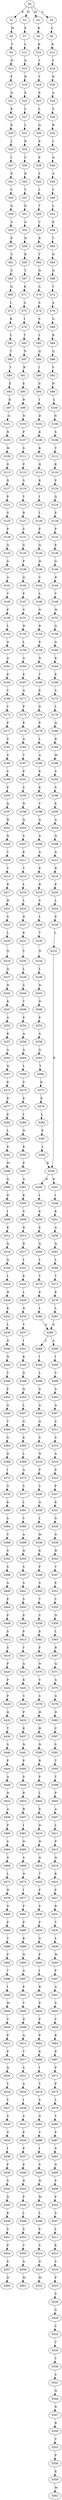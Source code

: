 strict digraph  {
	S0 -> S1 [ label = R ];
	S0 -> S2 [ label = M ];
	S0 -> S3 [ label = N ];
	S0 -> S4 [ label = C ];
	S1 -> S5 [ label = M ];
	S2 -> S6 [ label = R ];
	S3 -> S7 [ label = E ];
	S4 -> S8 [ label = C ];
	S5 -> S9 [ label = Y ];
	S6 -> S10 [ label = K ];
	S7 -> S11 [ label = L ];
	S8 -> S12 [ label = R ];
	S9 -> S13 [ label = N ];
	S10 -> S14 [ label = T ];
	S11 -> S15 [ label = Q ];
	S12 -> S16 [ label = S ];
	S13 -> S17 [ label = F ];
	S14 -> S18 [ label = Y ];
	S15 -> S19 [ label = R ];
	S16 -> S20 [ label = E ];
	S17 -> S21 [ label = Q ];
	S18 -> S22 [ label = E ];
	S19 -> S23 [ label = E ];
	S20 -> S24 [ label = A ];
	S21 -> S25 [ label = K ];
	S22 -> S26 [ label = L ];
	S23 -> S27 [ label = L ];
	S24 -> S28 [ label = S ];
	S25 -> S29 [ label = E ];
	S26 -> S30 [ label = Q ];
	S27 -> S31 [ label = L ];
	S28 -> S32 [ label = R ];
	S29 -> S33 [ label = L ];
	S30 -> S34 [ label = K ];
	S31 -> S35 [ label = R ];
	S32 -> S36 [ label = L ];
	S33 -> S37 [ label = I ];
	S34 -> S38 [ label = E ];
	S35 -> S39 [ label = C ];
	S36 -> S40 [ label = Q ];
	S37 -> S41 [ label = K ];
	S38 -> S42 [ label = L ];
	S39 -> S43 [ label = R ];
	S40 -> S44 [ label = A ];
	S41 -> S45 [ label = C ];
	S42 -> S46 [ label = L ];
	S43 -> S47 [ label = T ];
	S44 -> S48 [ label = V ];
	S45 -> S49 [ label = Q ];
	S46 -> S50 [ label = T ];
	S47 -> S51 [ label = D ];
	S48 -> S52 [ label = L ];
	S49 -> S53 [ label = A ];
	S50 -> S54 [ label = C ];
	S51 -> S55 [ label = A ];
	S52 -> S56 [ label = E ];
	S53 -> S57 [ label = E ];
	S54 -> S58 [ label = R ];
	S55 -> S59 [ label = N ];
	S56 -> S60 [ label = T ];
	S57 -> S61 [ label = V ];
	S58 -> S62 [ label = T ];
	S59 -> S63 [ label = R ];
	S60 -> S64 [ label = D ];
	S61 -> S65 [ label = S ];
	S62 -> S66 [ label = Q ];
	S63 -> S67 [ label = T ];
	S64 -> S68 [ label = Q ];
	S65 -> S69 [ label = Q ];
	S66 -> S70 [ label = A ];
	S67 -> S71 [ label = K ];
	S68 -> S72 [ label = T ];
	S69 -> S73 [ label = L ];
	S70 -> S74 [ label = S ];
	S71 -> S75 [ label = G ];
	S72 -> S76 [ label = A ];
	S73 -> S77 [ label = K ];
	S74 -> S78 [ label = S ];
	S75 -> S79 [ label = I ];
	S76 -> S80 [ label = G ];
	S77 -> S81 [ label = L ];
	S78 -> S82 [ label = L ];
	S79 -> S83 [ label = T ];
	S80 -> S84 [ label = K ];
	S81 -> S85 [ label = T ];
	S82 -> S86 [ label = Q ];
	S83 -> S87 [ label = N ];
	S84 -> S88 [ label = Q ];
	S85 -> S89 [ label = Y ];
	S86 -> S90 [ label = I ];
	S87 -> S91 [ label = R ];
	S88 -> S92 [ label = V ];
	S89 -> S93 [ label = E ];
	S90 -> S94 [ label = S ];
	S91 -> S95 [ label = E ];
	S92 -> S96 [ label = N ];
	S93 -> S97 [ label = E ];
	S94 -> S98 [ label = I ];
	S95 -> S99 [ label = R ];
	S96 -> S100 [ label = L ];
	S97 -> S101 [ label = Q ];
	S98 -> S102 [ label = D ];
	S99 -> S103 [ label = N ];
	S100 -> S104 [ label = N ];
	S101 -> S105 [ label = N ];
	S102 -> S106 [ label = K ];
	S103 -> S107 [ label = P ];
	S104 -> S108 [ label = S ];
	S105 -> S109 [ label = W ];
	S106 -> S110 [ label = K ];
	S107 -> S111 [ label = S ];
	S108 -> S112 [ label = T ];
	S109 -> S113 [ label = G ];
	S110 -> S114 [ label = Q ];
	S111 -> S115 [ label = P ];
	S112 -> S116 [ label = K ];
	S113 -> S117 [ label = D ];
	S114 -> S118 [ label = K ];
	S115 -> S119 [ label = S ];
	S116 -> S120 [ label = P ];
	S117 -> S121 [ label = P ];
	S118 -> S122 [ label = I ];
	S119 -> S123 [ label = Y ];
	S120 -> S124 [ label = Q ];
	S121 -> S125 [ label = G ];
	S122 -> S126 [ label = L ];
	S123 -> S127 [ label = R ];
	S124 -> S128 [ label = E ];
	S125 -> S129 [ label = P ];
	S126 -> S130 [ label = E ];
	S127 -> S131 [ label = S ];
	S128 -> S132 [ label = P ];
	S129 -> S133 [ label = Q ];
	S130 -> S134 [ label = Q ];
	S131 -> S135 [ label = G ];
	S132 -> S136 [ label = E ];
	S133 -> S137 [ label = G ];
	S134 -> S138 [ label = H ];
	S135 -> S139 [ label = P ];
	S136 -> S140 [ label = G ];
	S137 -> S141 [ label = A ];
	S138 -> S142 [ label = V ];
	S139 -> S143 [ label = Q ];
	S140 -> S144 [ label = R ];
	S141 -> S145 [ label = T ];
	S142 -> S146 [ label = L ];
	S143 -> S147 [ label = P ];
	S144 -> S148 [ label = Y ];
	S145 -> S149 [ label = P ];
	S146 -> S150 [ label = N ];
	S147 -> S151 [ label = S ];
	S148 -> S152 [ label = W ];
	S149 -> S153 [ label = L ];
	S150 -> S154 [ label = R ];
	S151 -> S155 [ label = H ];
	S152 -> S156 [ label = Q ];
	S153 -> S157 [ label = A ];
	S154 -> S158 [ label = E ];
	S155 -> S159 [ label = L ];
	S156 -> S160 [ label = A ];
	S157 -> S161 [ label = A ];
	S158 -> S162 [ label = N ];
	S159 -> S163 [ label = A ];
	S160 -> S164 [ label = K ];
	S161 -> S165 [ label = E ];
	S162 -> S166 [ label = T ];
	S163 -> S167 [ label = E ];
	S164 -> S168 [ label = E ];
	S165 -> S169 [ label = V ];
	S166 -> S170 [ label = E ];
	S167 -> S171 [ label = A ];
	S168 -> S172 [ label = S ];
	S169 -> S173 [ label = Y ];
	S170 -> S174 [ label = D ];
	S171 -> S175 [ label = P ];
	S172 -> S176 [ label = L ];
	S173 -> S177 [ label = P ];
	S174 -> S178 [ label = E ];
	S175 -> S179 [ label = K ];
	S176 -> S180 [ label = Q ];
	S177 -> S181 [ label = S ];
	S178 -> S182 [ label = L ];
	S179 -> S183 [ label = A ];
	S180 -> S184 [ label = R ];
	S181 -> S185 [ label = S ];
	S182 -> S186 [ label = A ];
	S183 -> S187 [ label = T ];
	S184 -> S188 [ label = M ];
	S185 -> S189 [ label = V ];
	S186 -> S190 [ label = K ];
	S187 -> S191 [ label = P ];
	S188 -> S192 [ label = S ];
	S189 -> S193 [ label = P ];
	S190 -> S194 [ label = K ];
	S191 -> S195 [ label = S ];
	S192 -> S196 [ label = S ];
	S193 -> S197 [ label = Q ];
	S194 -> S198 [ label = Y ];
	S195 -> S199 [ label = N ];
	S196 -> S200 [ label = E ];
	S197 -> S201 [ label = H ];
	S198 -> S202 [ label = Q ];
	S199 -> S203 [ label = Q ];
	S200 -> S204 [ label = A ];
	S201 -> S205 [ label = N ];
	S202 -> S206 [ label = A ];
	S203 -> S207 [ label = S ];
	S204 -> S208 [ label = Q ];
	S205 -> S209 [ label = T ];
	S206 -> S210 [ label = A ];
	S207 -> S211 [ label = K ];
	S208 -> S212 [ label = A ];
	S209 -> S213 [ label = V ];
	S210 -> S214 [ label = E ];
	S211 -> S215 [ label = T ];
	S212 -> S216 [ label = R ];
	S213 -> S217 [ label = R ];
	S214 -> S218 [ label = R ];
	S215 -> S219 [ label = L ];
	S216 -> S220 [ label = E ];
	S217 -> S221 [ label = H ];
	S218 -> S222 [ label = S ];
	S219 -> S223 [ label = L ];
	S220 -> S224 [ label = L ];
	S221 -> S225 [ label = S ];
	S222 -> S226 [ label = L ];
	S223 -> S227 [ label = D ];
	S224 -> S228 [ label = E ];
	S225 -> S229 [ label = L ];
	S226 -> S230 [ label = T ];
	S227 -> S231 [ label = K ];
	S228 -> S232 [ label = L ];
	S229 -> S233 [ label = Q ];
	S230 -> S234 [ label = N ];
	S231 -> S235 [ label = Y ];
	S232 -> S236 [ label = R ];
	S233 -> S237 [ label = Q ];
	S234 -> S238 [ label = L ];
	S235 -> S239 [ label = L ];
	S236 -> S240 [ label = H ];
	S236 -> S241 [ label = K ];
	S237 -> S242 [ label = N ];
	S238 -> S243 [ label = N ];
	S239 -> S244 [ label = S ];
	S240 -> S245 [ label = I ];
	S241 -> S246 [ label = I ];
	S242 -> S247 [ label = K ];
	S243 -> S248 [ label = D ];
	S244 -> S249 [ label = T ];
	S245 -> S250 [ label = K ];
	S246 -> S251 [ label = K ];
	S247 -> S252 [ label = A ];
	S248 -> S253 [ label = E ];
	S249 -> S254 [ label = E ];
	S250 -> S255 [ label = E ];
	S251 -> S256 [ label = A ];
	S252 -> S257 [ label = K ];
	S253 -> S258 [ label = A ];
	S254 -> S259 [ label = A ];
	S255 -> S260 [ label = Q ];
	S256 -> S261 [ label = Q ];
	S257 -> S262 [ label = A ];
	S258 -> S263 [ label = Q ];
	S259 -> S264 [ label = A ];
	S260 -> S265 [ label = L ];
	S261 -> S266 [ label = L ];
	S262 -> S267 [ label = Q ];
	S263 -> S268 [ label = T ];
	S264 -> S269 [ label = L ];
	S265 -> S270 [ label = T ];
	S266 -> S271 [ label = T ];
	S267 -> S272 [ label = K ];
	S268 -> S273 [ label = R ];
	S269 -> S274 [ label = S ];
	S270 -> S275 [ label = K ];
	S271 -> S276 [ label = K ];
	S272 -> S277 [ label = K ];
	S273 -> S278 [ label = E ];
	S274 -> S279 [ label = K ];
	S275 -> S280 [ label = L ];
	S276 -> S281 [ label = L ];
	S277 -> S282 [ label = E ];
	S278 -> S283 [ label = L ];
	S279 -> S284 [ label = L ];
	S280 -> S285 [ label = A ];
	S281 -> S285 [ label = A ];
	S282 -> S286 [ label = L ];
	S283 -> S287 [ label = E ];
	S284 -> S288 [ label = N ];
	S285 -> S289 [ label = L ];
	S285 -> S290 [ label = A ];
	S286 -> S291 [ label = E ];
	S287 -> S292 [ label = L ];
	S288 -> S293 [ label = K ];
	S289 -> S294 [ label = I ];
	S290 -> S295 [ label = I ];
	S291 -> S296 [ label = M ];
	S292 -> S236 [ label = R ];
	S293 -> S297 [ label = E ];
	S294 -> S298 [ label = L ];
	S295 -> S299 [ label = V ];
	S296 -> S300 [ label = Q ];
	S297 -> S301 [ label = A ];
	S298 -> S302 [ label = A ];
	S299 -> S303 [ label = A ];
	S300 -> S304 [ label = D ];
	S301 -> S305 [ label = K ];
	S302 -> S306 [ label = A ];
	S303 -> S307 [ label = A ];
	S304 -> S308 [ label = I ];
	S305 -> S309 [ label = S ];
	S306 -> S310 [ label = Q ];
	S307 -> S311 [ label = S ];
	S308 -> S312 [ label = K ];
	S309 -> S313 [ label = R ];
	S310 -> S314 [ label = S ];
	S311 -> S315 [ label = S ];
	S312 -> S316 [ label = Q ];
	S313 -> S317 [ label = D ];
	S314 -> S318 [ label = N ];
	S315 -> S319 [ label = A ];
	S316 -> S320 [ label = Q ];
	S317 -> S321 [ label = L ];
	S318 -> S322 [ label = P ];
	S319 -> S323 [ label = E ];
	S320 -> S324 [ label = L ];
	S321 -> S325 [ label = E ];
	S322 -> S326 [ label = S ];
	S323 -> S327 [ label = P ];
	S324 -> S328 [ label = N ];
	S325 -> S329 [ label = L ];
	S326 -> S330 [ label = Q ];
	S327 -> S331 [ label = K ];
	S328 -> S332 [ label = K ];
	S329 -> S333 [ label = N ];
	S330 -> S334 [ label = L ];
	S331 -> S335 [ label = G ];
	S332 -> S336 [ label = L ];
	S333 -> S337 [ label = Y ];
	S334 -> S338 [ label = M ];
	S335 -> S339 [ label = G ];
	S336 -> S340 [ label = A ];
	S337 -> S341 [ label = I ];
	S338 -> S342 [ label = K ];
	S339 -> S343 [ label = H ];
	S340 -> S344 [ label = N ];
	S341 -> S345 [ label = K ];
	S342 -> S346 [ label = P ];
	S343 -> S347 [ label = T ];
	S344 -> S348 [ label = V ];
	S345 -> S349 [ label = D ];
	S346 -> S350 [ label = S ];
	S347 -> S351 [ label = E ];
	S348 -> S352 [ label = F ];
	S349 -> S353 [ label = Q ];
	S350 -> S354 [ label = T ];
	S351 -> S355 [ label = V ];
	S352 -> S356 [ label = A ];
	S353 -> S357 [ label = L ];
	S354 -> S358 [ label = V ];
	S355 -> S359 [ label = N ];
	S356 -> S360 [ label = T ];
	S357 -> S361 [ label = G ];
	S358 -> S362 [ label = E ];
	S359 -> S363 [ label = L ];
	S360 -> S364 [ label = G ];
	S361 -> S365 [ label = K ];
	S362 -> S366 [ label = F ];
	S363 -> S367 [ label = R ];
	S364 -> S368 [ label = D ];
	S365 -> S369 [ label = L ];
	S366 -> S370 [ label = N ];
	S367 -> S371 [ label = Q ];
	S368 -> S372 [ label = I ];
	S369 -> S373 [ label = A ];
	S370 -> S374 [ label = V ];
	S371 -> S375 [ label = A ];
	S372 -> S376 [ label = G ];
	S373 -> S377 [ label = S ];
	S374 -> S378 [ label = S ];
	S375 -> S379 [ label = G ];
	S376 -> S380 [ label = K ];
	S377 -> S381 [ label = L ];
	S378 -> S382 [ label = H ];
	S379 -> S383 [ label = D ];
	S380 -> S384 [ label = S ];
	S381 -> S385 [ label = V ];
	S382 -> S386 [ label = H ];
	S383 -> S387 [ label = C ];
	S384 -> S388 [ label = T ];
	S385 -> S389 [ label = A ];
	S386 -> S390 [ label = N ];
	S387 -> S391 [ label = S ];
	S388 -> S392 [ label = S ];
	S389 -> S393 [ label = Q ];
	S390 -> S394 [ label = R ];
	S391 -> S395 [ label = T ];
	S392 -> S396 [ label = S ];
	S393 -> S397 [ label = S ];
	S394 -> S398 [ label = P ];
	S395 -> S399 [ label = T ];
	S396 -> S400 [ label = A ];
	S397 -> S401 [ label = S ];
	S398 -> S402 [ label = L ];
	S399 -> S403 [ label = P ];
	S400 -> S404 [ label = P ];
	S401 -> S405 [ label = S ];
	S402 -> S406 [ label = E ];
	S403 -> S407 [ label = A ];
	S404 -> S408 [ label = P ];
	S405 -> S409 [ label = E ];
	S406 -> S410 [ label = D ];
	S407 -> S411 [ label = L ];
	S408 -> S412 [ label = S ];
	S409 -> S413 [ label = P ];
	S410 -> S414 [ label = N ];
	S411 -> S415 [ label = P ];
	S412 -> S416 [ label = S ];
	S413 -> S417 [ label = Y ];
	S414 -> S418 [ label = Q ];
	S415 -> S419 [ label = Q ];
	S416 -> S420 [ label = P ];
	S417 -> S421 [ label = A ];
	S418 -> S422 [ label = T ];
	S419 -> S423 [ label = K ];
	S420 -> S424 [ label = P ];
	S421 -> S425 [ label = K ];
	S422 -> S426 [ label = F ];
	S423 -> S427 [ label = F ];
	S424 -> S428 [ label = P ];
	S425 -> S429 [ label = V ];
	S426 -> S430 [ label = S ];
	S427 -> S431 [ label = R ];
	S428 -> S432 [ label = Q ];
	S429 -> S433 [ label = P ];
	S430 -> S434 [ label = P ];
	S431 -> S435 [ label = T ];
	S432 -> S436 [ label = T ];
	S433 -> S437 [ label = K ];
	S434 -> S438 [ label = A ];
	S435 -> S439 [ label = L ];
	S436 -> S440 [ label = S ];
	S437 -> S441 [ label = N ];
	S438 -> S442 [ label = F ];
	S439 -> S443 [ label = W ];
	S440 -> S444 [ label = F ];
	S441 -> S445 [ label = P ];
	S442 -> S446 [ label = I ];
	S443 -> S447 [ label = P ];
	S444 -> S448 [ label = A ];
	S445 -> S449 [ label = S ];
	S446 -> S450 [ label = R ];
	S447 -> S451 [ label = A ];
	S448 -> S452 [ label = N ];
	S449 -> S453 [ label = R ];
	S450 -> S454 [ label = E ];
	S451 -> S455 [ label = S ];
	S452 -> S456 [ label = A ];
	S453 -> S457 [ label = R ];
	S454 -> S458 [ label = P ];
	S455 -> S459 [ label = V ];
	S456 -> S460 [ label = P ];
	S457 -> S461 [ label = I ];
	S458 -> S462 [ label = P ];
	S459 -> S463 [ label = K ];
	S460 -> S464 [ label = S ];
	S461 -> S465 [ label = N ];
	S462 -> S466 [ label = K ];
	S463 -> S467 [ label = E ];
	S464 -> S468 [ label = G ];
	S465 -> S469 [ label = S ];
	S466 -> S470 [ label = I ];
	S467 -> S471 [ label = P ];
	S468 -> S472 [ label = L ];
	S469 -> S473 [ label = N ];
	S470 -> S474 [ label = Y ];
	S471 -> S475 [ label = P ];
	S472 -> S476 [ label = H ];
	S473 -> S477 [ label = I ];
	S474 -> S478 [ label = S ];
	S475 -> S479 [ label = L ];
	S476 -> S480 [ label = G ];
	S477 -> S481 [ label = F ];
	S478 -> S482 [ label = G ];
	S479 -> S483 [ label = Y ];
	S480 -> S484 [ label = P ];
	S481 -> S485 [ label = P ];
	S482 -> S486 [ label = V ];
	S483 -> S487 [ label = F ];
	S484 -> S488 [ label = T ];
	S485 -> S489 [ label = K ];
	S486 -> S490 [ label = I ];
	S487 -> S491 [ label = S ];
	S488 -> S492 [ label = P ];
	S489 -> S493 [ label = N ];
	S490 -> S494 [ label = S ];
	S491 -> S495 [ label = G ];
	S492 -> S496 [ label = T ];
	S493 -> S497 [ label = A ];
	S494 -> S498 [ label = H ];
	S495 -> S499 [ label = F ];
	S496 -> S500 [ label = I ];
	S497 -> S501 [ label = P ];
	S498 -> S502 [ label = M ];
	S499 -> S503 [ label = F ];
	S500 -> S504 [ label = M ];
	S501 -> S505 [ label = Y ];
	S502 -> S506 [ label = L ];
	S503 -> S507 [ label = S ];
	S504 -> S508 [ label = V ];
	S505 -> S509 [ label = D ];
	S506 -> S510 [ label = E ];
	S507 -> S511 [ label = L ];
	S508 -> S512 [ label = P ];
	S509 -> S513 [ label = Q ];
	S510 -> S514 [ label = S ];
	S511 -> S515 [ label = K ];
	S512 -> S516 [ label = P ];
	S513 -> S517 [ label = Y ];
	S514 -> S518 [ label = D ];
	S515 -> S519 [ label = S ];
	S516 -> S520 [ label = Q ];
	S517 -> S521 [ label = S ];
	S518 -> S522 [ label = M ];
	S519 -> S523 [ label = P ];
	S520 -> S524 [ label = Y ];
	S521 -> S525 [ label = A ];
	S523 -> S526 [ label = S ];
	S524 -> S527 [ label = Y ];
	S525 -> S528 [ label = I ];
	S526 -> S529 [ label = G ];
	S527 -> S530 [ label = S ];
	S528 -> S531 [ label = S ];
	S529 -> S532 [ label = V ];
	S530 -> S533 [ label = G ];
	S531 -> S534 [ label = P ];
	S532 -> S535 [ label = T ];
	S533 -> S536 [ label = I ];
	S534 -> S537 [ label = P ];
	S535 -> S538 [ label = T ];
	S536 -> S539 [ label = F ];
	S537 -> S540 [ label = E ];
	S538 -> S541 [ label = S ];
	S539 -> S542 [ label = S ];
	S540 -> S543 [ label = D ];
	S541 -> S544 [ label = Q ];
	S542 -> S545 [ label = D ];
	S543 -> S546 [ label = F ];
	S544 -> S547 [ label = D ];
	S545 -> S548 [ label = K ];
	S546 -> S549 [ label = L ];
	S547 -> S550 [ label = R ];
	S548 -> S551 [ label = S ];
	S549 -> S552 [ label = S ];
	S550 -> S553 [ label = V ];
	S551 -> S554 [ label = P ];
	S552 -> S555 [ label = T ];
	S553 -> S556 [ label = P ];
	S554 -> S557 [ label = S ];
	S555 -> S558 [ label = A ];
	S556 -> S559 [ label = E ];
	S557 -> S560 [ label = D ];
	S558 -> S561 [ label = M ];
	S559 -> S562 [ label = M ];
}
